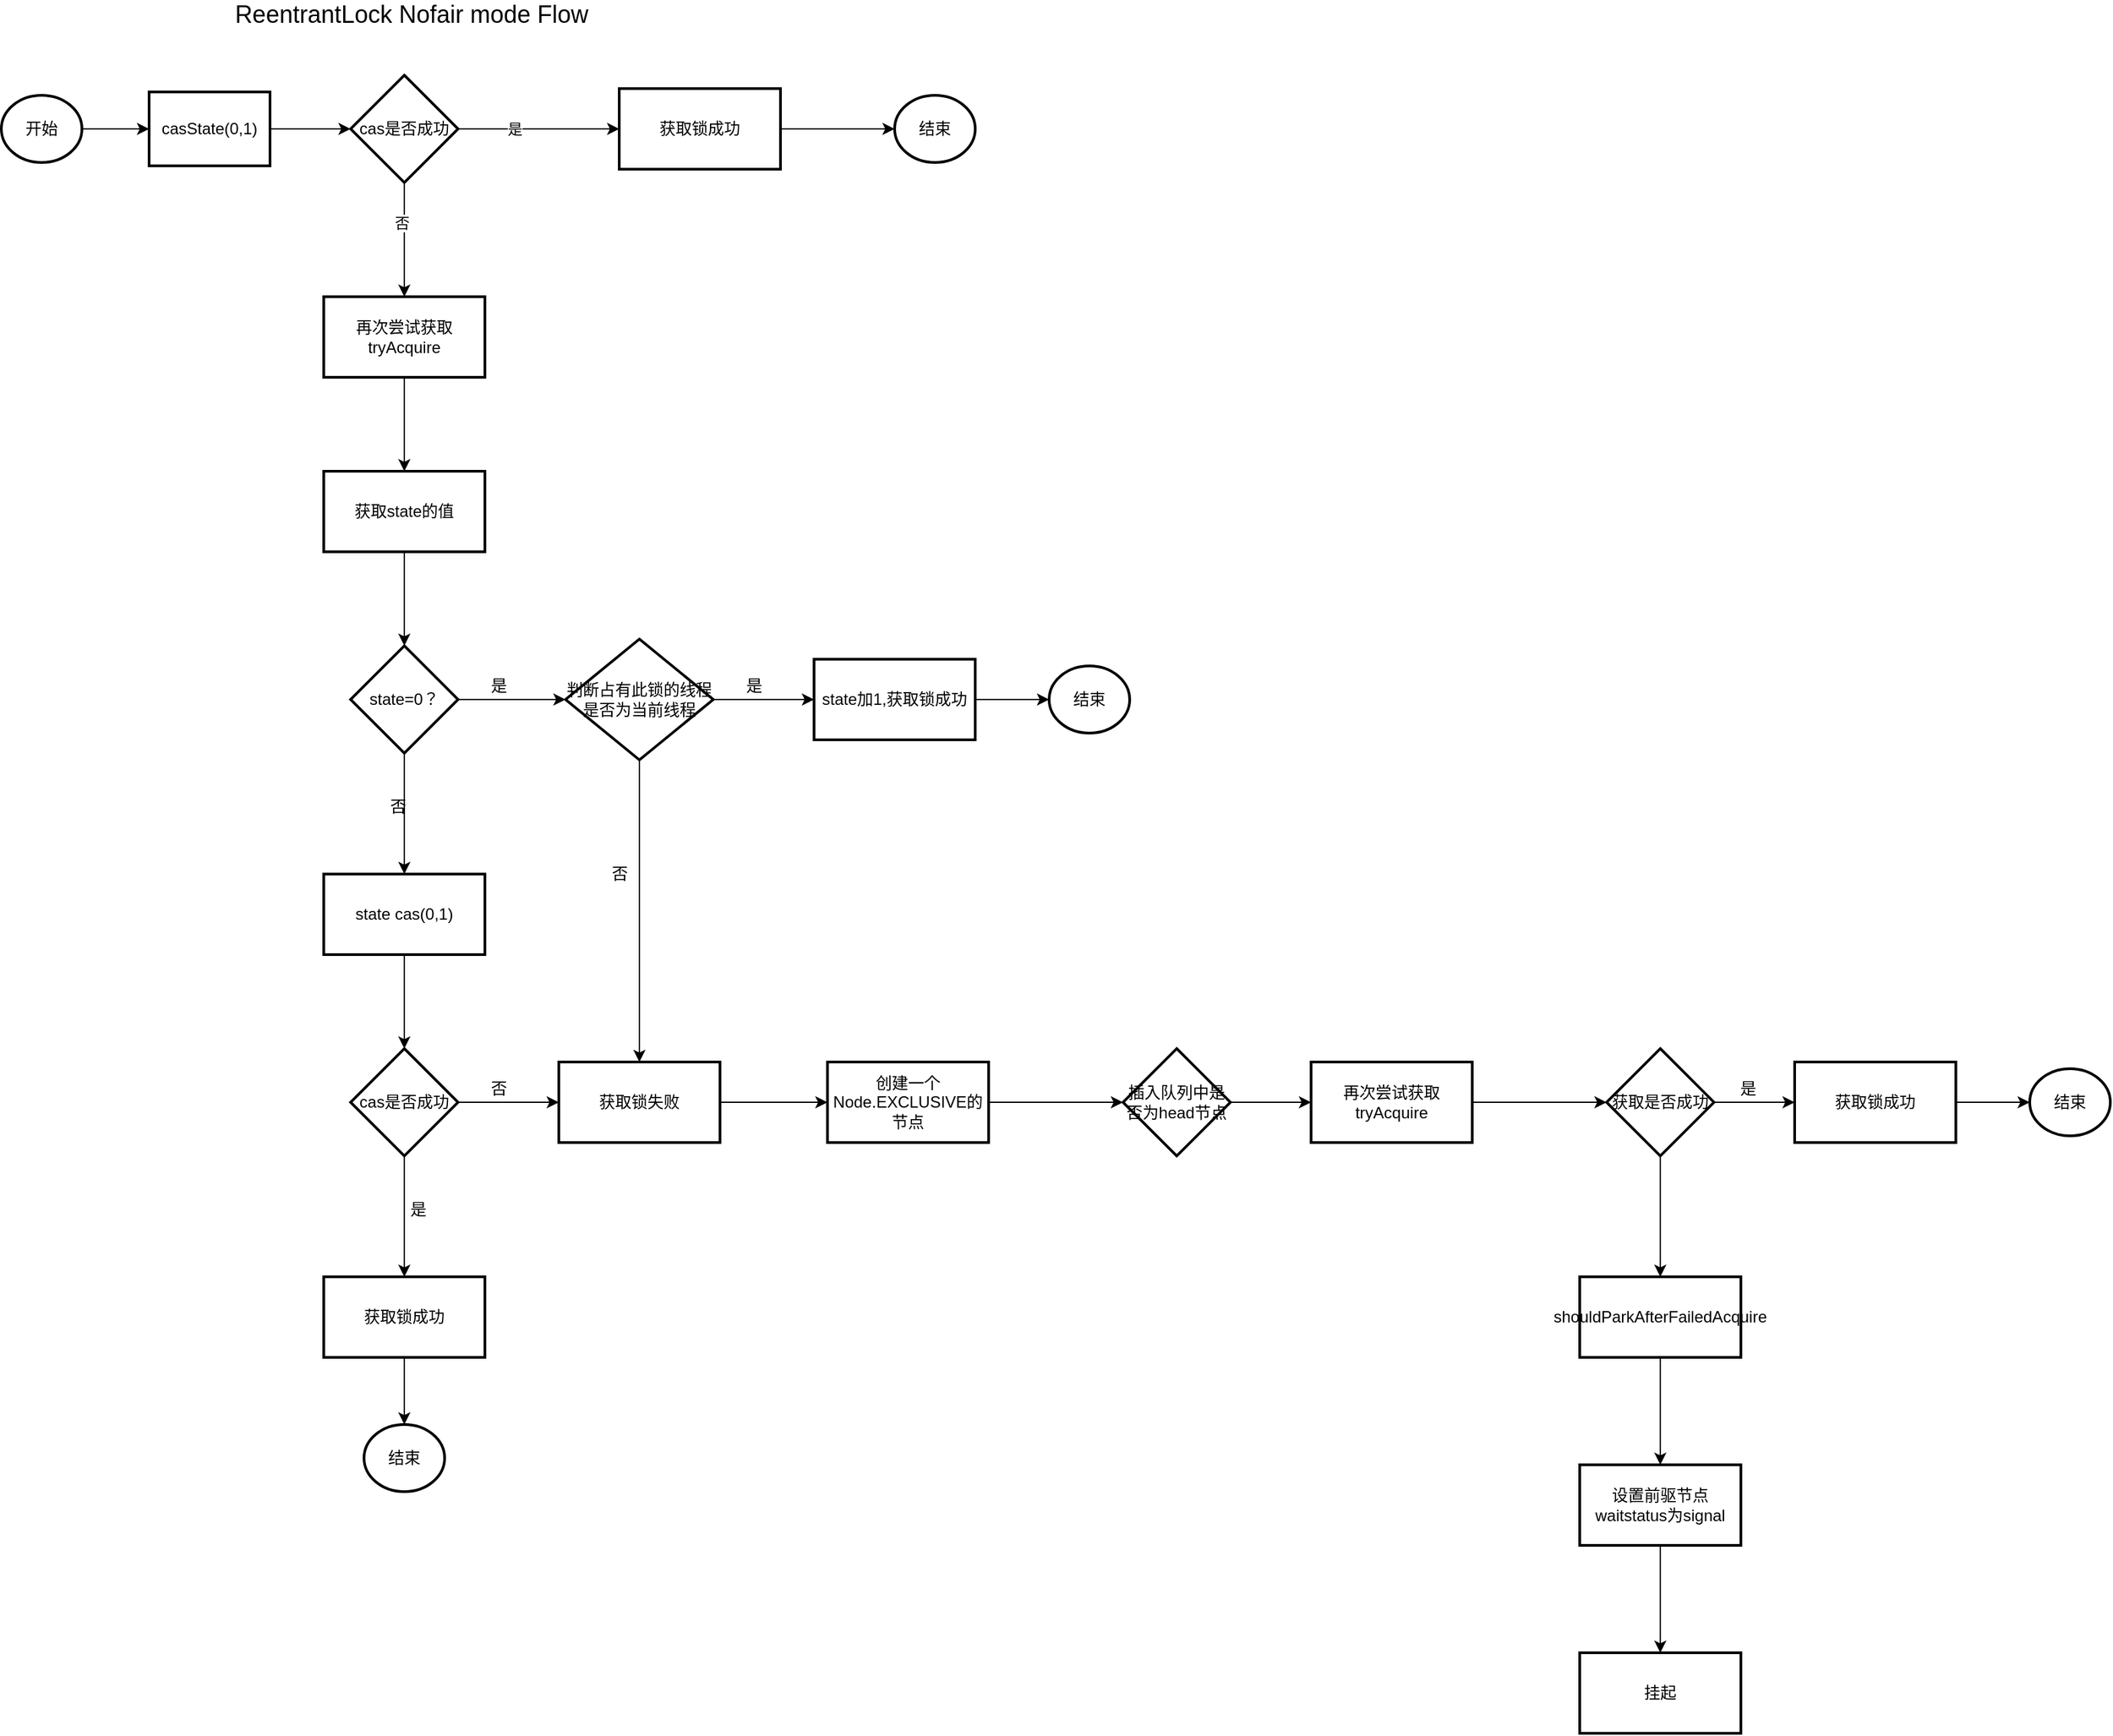 <mxfile version="14.0.0" type="github">
  <diagram id="bhUsGMsvUgxmxP1F7mt3" name="Page-1">
    <mxGraphModel dx="2249" dy="794" grid="1" gridSize="10" guides="1" tooltips="1" connect="1" arrows="1" fold="1" page="1" pageScale="1" pageWidth="827" pageHeight="1169" math="0" shadow="0">
      <root>
        <mxCell id="0" />
        <mxCell id="1" parent="0" />
        <mxCell id="8hwrxd2nhYL35hREFJ9F-3" value="" style="edgeStyle=orthogonalEdgeStyle;rounded=0;orthogonalLoop=1;jettySize=auto;html=1;" edge="1" parent="1" source="8hwrxd2nhYL35hREFJ9F-1" target="8hwrxd2nhYL35hREFJ9F-2">
          <mxGeometry relative="1" as="geometry" />
        </mxCell>
        <mxCell id="8hwrxd2nhYL35hREFJ9F-1" value="开始" style="strokeWidth=2;html=1;shape=mxgraph.flowchart.start_2;whiteSpace=wrap;" vertex="1" parent="1">
          <mxGeometry y="230" width="60" height="50" as="geometry" />
        </mxCell>
        <mxCell id="8hwrxd2nhYL35hREFJ9F-5" value="" style="edgeStyle=orthogonalEdgeStyle;rounded=0;orthogonalLoop=1;jettySize=auto;html=1;" edge="1" parent="1" source="8hwrxd2nhYL35hREFJ9F-2" target="8hwrxd2nhYL35hREFJ9F-4">
          <mxGeometry relative="1" as="geometry" />
        </mxCell>
        <mxCell id="8hwrxd2nhYL35hREFJ9F-2" value="casState(0,1)" style="whiteSpace=wrap;html=1;strokeWidth=2;" vertex="1" parent="1">
          <mxGeometry x="110" y="227.5" width="90" height="55" as="geometry" />
        </mxCell>
        <mxCell id="8hwrxd2nhYL35hREFJ9F-7" value="" style="edgeStyle=orthogonalEdgeStyle;rounded=0;orthogonalLoop=1;jettySize=auto;html=1;" edge="1" parent="1" source="8hwrxd2nhYL35hREFJ9F-4" target="8hwrxd2nhYL35hREFJ9F-6">
          <mxGeometry relative="1" as="geometry">
            <Array as="points">
              <mxPoint x="490" y="255" />
              <mxPoint x="490" y="255" />
            </Array>
          </mxGeometry>
        </mxCell>
        <mxCell id="8hwrxd2nhYL35hREFJ9F-41" value="是" style="edgeLabel;html=1;align=center;verticalAlign=middle;resizable=0;points=[];" vertex="1" connectable="0" parent="8hwrxd2nhYL35hREFJ9F-7">
          <mxGeometry x="-0.311" relative="1" as="geometry">
            <mxPoint as="offset" />
          </mxGeometry>
        </mxCell>
        <mxCell id="8hwrxd2nhYL35hREFJ9F-9" value="" style="edgeStyle=orthogonalEdgeStyle;rounded=0;orthogonalLoop=1;jettySize=auto;html=1;" edge="1" parent="1" source="8hwrxd2nhYL35hREFJ9F-4" target="8hwrxd2nhYL35hREFJ9F-8">
          <mxGeometry relative="1" as="geometry" />
        </mxCell>
        <mxCell id="8hwrxd2nhYL35hREFJ9F-10" value="否" style="edgeLabel;html=1;align=center;verticalAlign=middle;resizable=0;points=[];" vertex="1" connectable="0" parent="8hwrxd2nhYL35hREFJ9F-9">
          <mxGeometry x="-0.289" y="-2" relative="1" as="geometry">
            <mxPoint as="offset" />
          </mxGeometry>
        </mxCell>
        <mxCell id="8hwrxd2nhYL35hREFJ9F-4" value="cas是否成功" style="rhombus;whiteSpace=wrap;html=1;strokeWidth=2;" vertex="1" parent="1">
          <mxGeometry x="260" y="215" width="80" height="80" as="geometry" />
        </mxCell>
        <mxCell id="8hwrxd2nhYL35hREFJ9F-46" value="" style="edgeStyle=orthogonalEdgeStyle;rounded=0;orthogonalLoop=1;jettySize=auto;html=1;" edge="1" parent="1" source="8hwrxd2nhYL35hREFJ9F-6" target="8hwrxd2nhYL35hREFJ9F-44">
          <mxGeometry relative="1" as="geometry" />
        </mxCell>
        <mxCell id="8hwrxd2nhYL35hREFJ9F-6" value="获取锁成功" style="whiteSpace=wrap;html=1;strokeWidth=2;" vertex="1" parent="1">
          <mxGeometry x="460" y="225" width="120" height="60" as="geometry" />
        </mxCell>
        <mxCell id="8hwrxd2nhYL35hREFJ9F-12" value="" style="edgeStyle=orthogonalEdgeStyle;rounded=0;orthogonalLoop=1;jettySize=auto;html=1;" edge="1" parent="1" source="8hwrxd2nhYL35hREFJ9F-8" target="8hwrxd2nhYL35hREFJ9F-11">
          <mxGeometry relative="1" as="geometry" />
        </mxCell>
        <mxCell id="8hwrxd2nhYL35hREFJ9F-8" value="再次尝试获取&lt;br&gt;tryAcquire" style="whiteSpace=wrap;html=1;strokeWidth=2;" vertex="1" parent="1">
          <mxGeometry x="240" y="380" width="120" height="60" as="geometry" />
        </mxCell>
        <mxCell id="8hwrxd2nhYL35hREFJ9F-20" value="" style="edgeStyle=orthogonalEdgeStyle;rounded=0;orthogonalLoop=1;jettySize=auto;html=1;" edge="1" parent="1" source="8hwrxd2nhYL35hREFJ9F-11" target="8hwrxd2nhYL35hREFJ9F-19">
          <mxGeometry relative="1" as="geometry" />
        </mxCell>
        <mxCell id="8hwrxd2nhYL35hREFJ9F-11" value="获取state的值" style="whiteSpace=wrap;html=1;strokeWidth=2;" vertex="1" parent="1">
          <mxGeometry x="240" y="510" width="120" height="60" as="geometry" />
        </mxCell>
        <mxCell id="8hwrxd2nhYL35hREFJ9F-22" value="" style="edgeStyle=orthogonalEdgeStyle;rounded=0;orthogonalLoop=1;jettySize=auto;html=1;" edge="1" parent="1" source="8hwrxd2nhYL35hREFJ9F-19" target="8hwrxd2nhYL35hREFJ9F-21">
          <mxGeometry relative="1" as="geometry" />
        </mxCell>
        <mxCell id="8hwrxd2nhYL35hREFJ9F-35" value="" style="edgeStyle=orthogonalEdgeStyle;rounded=0;orthogonalLoop=1;jettySize=auto;html=1;" edge="1" parent="1" source="8hwrxd2nhYL35hREFJ9F-19" target="8hwrxd2nhYL35hREFJ9F-34">
          <mxGeometry relative="1" as="geometry" />
        </mxCell>
        <mxCell id="8hwrxd2nhYL35hREFJ9F-19" value="state=0？" style="rhombus;whiteSpace=wrap;html=1;strokeWidth=2;" vertex="1" parent="1">
          <mxGeometry x="260" y="640" width="80" height="80" as="geometry" />
        </mxCell>
        <mxCell id="8hwrxd2nhYL35hREFJ9F-24" value="" style="edgeStyle=orthogonalEdgeStyle;rounded=0;orthogonalLoop=1;jettySize=auto;html=1;" edge="1" parent="1" source="8hwrxd2nhYL35hREFJ9F-21" target="8hwrxd2nhYL35hREFJ9F-23">
          <mxGeometry relative="1" as="geometry" />
        </mxCell>
        <mxCell id="8hwrxd2nhYL35hREFJ9F-21" value="state cas(0,1)" style="whiteSpace=wrap;html=1;strokeWidth=2;" vertex="1" parent="1">
          <mxGeometry x="240" y="810" width="120" height="60" as="geometry" />
        </mxCell>
        <mxCell id="8hwrxd2nhYL35hREFJ9F-26" value="" style="edgeStyle=orthogonalEdgeStyle;rounded=0;orthogonalLoop=1;jettySize=auto;html=1;" edge="1" parent="1" source="8hwrxd2nhYL35hREFJ9F-23" target="8hwrxd2nhYL35hREFJ9F-25">
          <mxGeometry relative="1" as="geometry" />
        </mxCell>
        <mxCell id="8hwrxd2nhYL35hREFJ9F-40" value="" style="edgeStyle=orthogonalEdgeStyle;rounded=0;orthogonalLoop=1;jettySize=auto;html=1;" edge="1" parent="1" source="8hwrxd2nhYL35hREFJ9F-23" target="8hwrxd2nhYL35hREFJ9F-38">
          <mxGeometry relative="1" as="geometry" />
        </mxCell>
        <mxCell id="8hwrxd2nhYL35hREFJ9F-23" value="cas是否成功" style="rhombus;whiteSpace=wrap;html=1;strokeWidth=2;" vertex="1" parent="1">
          <mxGeometry x="260" y="940" width="80" height="80" as="geometry" />
        </mxCell>
        <mxCell id="8hwrxd2nhYL35hREFJ9F-60" value="" style="edgeStyle=orthogonalEdgeStyle;rounded=0;orthogonalLoop=1;jettySize=auto;html=1;" edge="1" parent="1" source="8hwrxd2nhYL35hREFJ9F-25" target="8hwrxd2nhYL35hREFJ9F-59">
          <mxGeometry relative="1" as="geometry" />
        </mxCell>
        <mxCell id="8hwrxd2nhYL35hREFJ9F-25" value="获取锁成功" style="whiteSpace=wrap;html=1;strokeWidth=2;" vertex="1" parent="1">
          <mxGeometry x="240" y="1110" width="120" height="60" as="geometry" />
        </mxCell>
        <mxCell id="8hwrxd2nhYL35hREFJ9F-37" value="" style="edgeStyle=orthogonalEdgeStyle;rounded=0;orthogonalLoop=1;jettySize=auto;html=1;" edge="1" parent="1" source="8hwrxd2nhYL35hREFJ9F-34" target="8hwrxd2nhYL35hREFJ9F-36">
          <mxGeometry relative="1" as="geometry" />
        </mxCell>
        <mxCell id="8hwrxd2nhYL35hREFJ9F-39" value="" style="edgeStyle=orthogonalEdgeStyle;rounded=0;orthogonalLoop=1;jettySize=auto;html=1;" edge="1" parent="1" source="8hwrxd2nhYL35hREFJ9F-34" target="8hwrxd2nhYL35hREFJ9F-38">
          <mxGeometry relative="1" as="geometry" />
        </mxCell>
        <mxCell id="8hwrxd2nhYL35hREFJ9F-34" value="判断占有此锁的线程是否为当前线程" style="rhombus;whiteSpace=wrap;html=1;strokeWidth=2;" vertex="1" parent="1">
          <mxGeometry x="420" y="635" width="110" height="90" as="geometry" />
        </mxCell>
        <mxCell id="8hwrxd2nhYL35hREFJ9F-53" value="" style="edgeStyle=orthogonalEdgeStyle;rounded=0;orthogonalLoop=1;jettySize=auto;html=1;" edge="1" parent="1" source="8hwrxd2nhYL35hREFJ9F-36" target="8hwrxd2nhYL35hREFJ9F-52">
          <mxGeometry relative="1" as="geometry" />
        </mxCell>
        <mxCell id="8hwrxd2nhYL35hREFJ9F-36" value="state加1,获取锁成功" style="whiteSpace=wrap;html=1;strokeWidth=2;" vertex="1" parent="1">
          <mxGeometry x="605" y="650" width="120" height="60" as="geometry" />
        </mxCell>
        <mxCell id="8hwrxd2nhYL35hREFJ9F-55" value="" style="edgeStyle=orthogonalEdgeStyle;rounded=0;orthogonalLoop=1;jettySize=auto;html=1;" edge="1" parent="1" source="8hwrxd2nhYL35hREFJ9F-38" target="8hwrxd2nhYL35hREFJ9F-54">
          <mxGeometry relative="1" as="geometry" />
        </mxCell>
        <mxCell id="8hwrxd2nhYL35hREFJ9F-38" value="获取锁失败" style="whiteSpace=wrap;html=1;strokeWidth=2;" vertex="1" parent="1">
          <mxGeometry x="415" y="950" width="120" height="60" as="geometry" />
        </mxCell>
        <mxCell id="8hwrxd2nhYL35hREFJ9F-44" value="结束" style="strokeWidth=2;html=1;shape=mxgraph.flowchart.start_2;whiteSpace=wrap;" vertex="1" parent="1">
          <mxGeometry x="665" y="230" width="60" height="50" as="geometry" />
        </mxCell>
        <mxCell id="8hwrxd2nhYL35hREFJ9F-48" value="是" style="text;html=1;align=center;verticalAlign=middle;resizable=0;points=[];autosize=1;" vertex="1" parent="1">
          <mxGeometry x="355" y="660" width="30" height="20" as="geometry" />
        </mxCell>
        <mxCell id="8hwrxd2nhYL35hREFJ9F-49" value="否" style="text;html=1;align=center;verticalAlign=middle;resizable=0;points=[];autosize=1;" vertex="1" parent="1">
          <mxGeometry x="280" y="750" width="30" height="20" as="geometry" />
        </mxCell>
        <mxCell id="8hwrxd2nhYL35hREFJ9F-50" value="否" style="text;html=1;align=center;verticalAlign=middle;resizable=0;points=[];autosize=1;" vertex="1" parent="1">
          <mxGeometry x="445" y="800" width="30" height="20" as="geometry" />
        </mxCell>
        <mxCell id="8hwrxd2nhYL35hREFJ9F-51" value="是" style="text;html=1;align=center;verticalAlign=middle;resizable=0;points=[];autosize=1;" vertex="1" parent="1">
          <mxGeometry x="545" y="660" width="30" height="20" as="geometry" />
        </mxCell>
        <mxCell id="8hwrxd2nhYL35hREFJ9F-52" value="结束" style="strokeWidth=2;html=1;shape=mxgraph.flowchart.start_2;whiteSpace=wrap;" vertex="1" parent="1">
          <mxGeometry x="780" y="655" width="60" height="50" as="geometry" />
        </mxCell>
        <mxCell id="8hwrxd2nhYL35hREFJ9F-62" value="" style="edgeStyle=orthogonalEdgeStyle;rounded=0;orthogonalLoop=1;jettySize=auto;html=1;" edge="1" parent="1" source="8hwrxd2nhYL35hREFJ9F-54" target="8hwrxd2nhYL35hREFJ9F-61">
          <mxGeometry relative="1" as="geometry" />
        </mxCell>
        <mxCell id="8hwrxd2nhYL35hREFJ9F-54" value="创建一个Node.EXCLUSIVE的节点" style="whiteSpace=wrap;html=1;strokeWidth=2;" vertex="1" parent="1">
          <mxGeometry x="615" y="950" width="120" height="60" as="geometry" />
        </mxCell>
        <mxCell id="8hwrxd2nhYL35hREFJ9F-56" value="否" style="text;html=1;align=center;verticalAlign=middle;resizable=0;points=[];autosize=1;" vertex="1" parent="1">
          <mxGeometry x="355" y="960" width="30" height="20" as="geometry" />
        </mxCell>
        <mxCell id="8hwrxd2nhYL35hREFJ9F-57" value="是" style="text;html=1;align=center;verticalAlign=middle;resizable=0;points=[];autosize=1;" vertex="1" parent="1">
          <mxGeometry x="295" y="1050" width="30" height="20" as="geometry" />
        </mxCell>
        <mxCell id="8hwrxd2nhYL35hREFJ9F-59" value="结束" style="strokeWidth=2;html=1;shape=mxgraph.flowchart.start_2;whiteSpace=wrap;" vertex="1" parent="1">
          <mxGeometry x="270" y="1220" width="60" height="50" as="geometry" />
        </mxCell>
        <mxCell id="8hwrxd2nhYL35hREFJ9F-64" value="" style="edgeStyle=orthogonalEdgeStyle;rounded=0;orthogonalLoop=1;jettySize=auto;html=1;" edge="1" parent="1" source="8hwrxd2nhYL35hREFJ9F-61" target="8hwrxd2nhYL35hREFJ9F-63">
          <mxGeometry relative="1" as="geometry" />
        </mxCell>
        <mxCell id="8hwrxd2nhYL35hREFJ9F-61" value="插入队列中是否为head节点" style="rhombus;whiteSpace=wrap;html=1;strokeWidth=2;" vertex="1" parent="1">
          <mxGeometry x="835" y="940" width="80" height="80" as="geometry" />
        </mxCell>
        <mxCell id="8hwrxd2nhYL35hREFJ9F-66" value="" style="edgeStyle=orthogonalEdgeStyle;rounded=0;orthogonalLoop=1;jettySize=auto;html=1;" edge="1" parent="1" source="8hwrxd2nhYL35hREFJ9F-63" target="8hwrxd2nhYL35hREFJ9F-65">
          <mxGeometry relative="1" as="geometry" />
        </mxCell>
        <mxCell id="8hwrxd2nhYL35hREFJ9F-63" value="&lt;span&gt;再次尝试获取&lt;/span&gt;&lt;br&gt;&lt;span&gt;tryAcquire&lt;/span&gt;" style="whiteSpace=wrap;html=1;strokeWidth=2;" vertex="1" parent="1">
          <mxGeometry x="975" y="950" width="120" height="60" as="geometry" />
        </mxCell>
        <mxCell id="8hwrxd2nhYL35hREFJ9F-68" value="" style="edgeStyle=orthogonalEdgeStyle;rounded=0;orthogonalLoop=1;jettySize=auto;html=1;" edge="1" parent="1" source="8hwrxd2nhYL35hREFJ9F-65" target="8hwrxd2nhYL35hREFJ9F-67">
          <mxGeometry relative="1" as="geometry" />
        </mxCell>
        <mxCell id="8hwrxd2nhYL35hREFJ9F-73" value="" style="edgeStyle=orthogonalEdgeStyle;rounded=0;orthogonalLoop=1;jettySize=auto;html=1;" edge="1" parent="1" source="8hwrxd2nhYL35hREFJ9F-65" target="8hwrxd2nhYL35hREFJ9F-72">
          <mxGeometry relative="1" as="geometry" />
        </mxCell>
        <mxCell id="8hwrxd2nhYL35hREFJ9F-65" value="获取是否成功" style="rhombus;whiteSpace=wrap;html=1;strokeWidth=2;" vertex="1" parent="1">
          <mxGeometry x="1195" y="940" width="80" height="80" as="geometry" />
        </mxCell>
        <mxCell id="8hwrxd2nhYL35hREFJ9F-70" value="" style="edgeStyle=orthogonalEdgeStyle;rounded=0;orthogonalLoop=1;jettySize=auto;html=1;" edge="1" parent="1" source="8hwrxd2nhYL35hREFJ9F-67" target="8hwrxd2nhYL35hREFJ9F-69">
          <mxGeometry relative="1" as="geometry" />
        </mxCell>
        <mxCell id="8hwrxd2nhYL35hREFJ9F-67" value="获取锁成功" style="whiteSpace=wrap;html=1;strokeWidth=2;" vertex="1" parent="1">
          <mxGeometry x="1335" y="950" width="120" height="60" as="geometry" />
        </mxCell>
        <mxCell id="8hwrxd2nhYL35hREFJ9F-69" value="结束" style="strokeWidth=2;html=1;shape=mxgraph.flowchart.start_2;whiteSpace=wrap;" vertex="1" parent="1">
          <mxGeometry x="1510" y="955" width="60" height="50" as="geometry" />
        </mxCell>
        <mxCell id="8hwrxd2nhYL35hREFJ9F-71" value="是" style="text;html=1;align=center;verticalAlign=middle;resizable=0;points=[];autosize=1;" vertex="1" parent="1">
          <mxGeometry x="1285" y="960" width="30" height="20" as="geometry" />
        </mxCell>
        <mxCell id="8hwrxd2nhYL35hREFJ9F-75" value="" style="edgeStyle=orthogonalEdgeStyle;rounded=0;orthogonalLoop=1;jettySize=auto;html=1;" edge="1" parent="1" source="8hwrxd2nhYL35hREFJ9F-72" target="8hwrxd2nhYL35hREFJ9F-74">
          <mxGeometry relative="1" as="geometry" />
        </mxCell>
        <mxCell id="8hwrxd2nhYL35hREFJ9F-72" value="shouldParkAfterFailedAcquire" style="whiteSpace=wrap;html=1;strokeWidth=2;" vertex="1" parent="1">
          <mxGeometry x="1175" y="1110" width="120" height="60" as="geometry" />
        </mxCell>
        <mxCell id="8hwrxd2nhYL35hREFJ9F-77" value="" style="edgeStyle=orthogonalEdgeStyle;rounded=0;orthogonalLoop=1;jettySize=auto;html=1;" edge="1" parent="1" source="8hwrxd2nhYL35hREFJ9F-74" target="8hwrxd2nhYL35hREFJ9F-76">
          <mxGeometry relative="1" as="geometry" />
        </mxCell>
        <mxCell id="8hwrxd2nhYL35hREFJ9F-74" value="设置前驱节点waitstatus为signal" style="whiteSpace=wrap;html=1;strokeWidth=2;" vertex="1" parent="1">
          <mxGeometry x="1175" y="1250" width="120" height="60" as="geometry" />
        </mxCell>
        <mxCell id="8hwrxd2nhYL35hREFJ9F-76" value="挂起" style="whiteSpace=wrap;html=1;strokeWidth=2;" vertex="1" parent="1">
          <mxGeometry x="1175" y="1390" width="120" height="60" as="geometry" />
        </mxCell>
        <mxCell id="8hwrxd2nhYL35hREFJ9F-78" value="&lt;font style=&quot;font-size: 18px&quot;&gt;ReentrantLock Nofair mode Flow&lt;/font&gt;" style="text;html=1;align=center;verticalAlign=middle;resizable=0;points=[];autosize=1;" vertex="1" parent="1">
          <mxGeometry x="165" y="160" width="280" height="20" as="geometry" />
        </mxCell>
      </root>
    </mxGraphModel>
  </diagram>
</mxfile>
